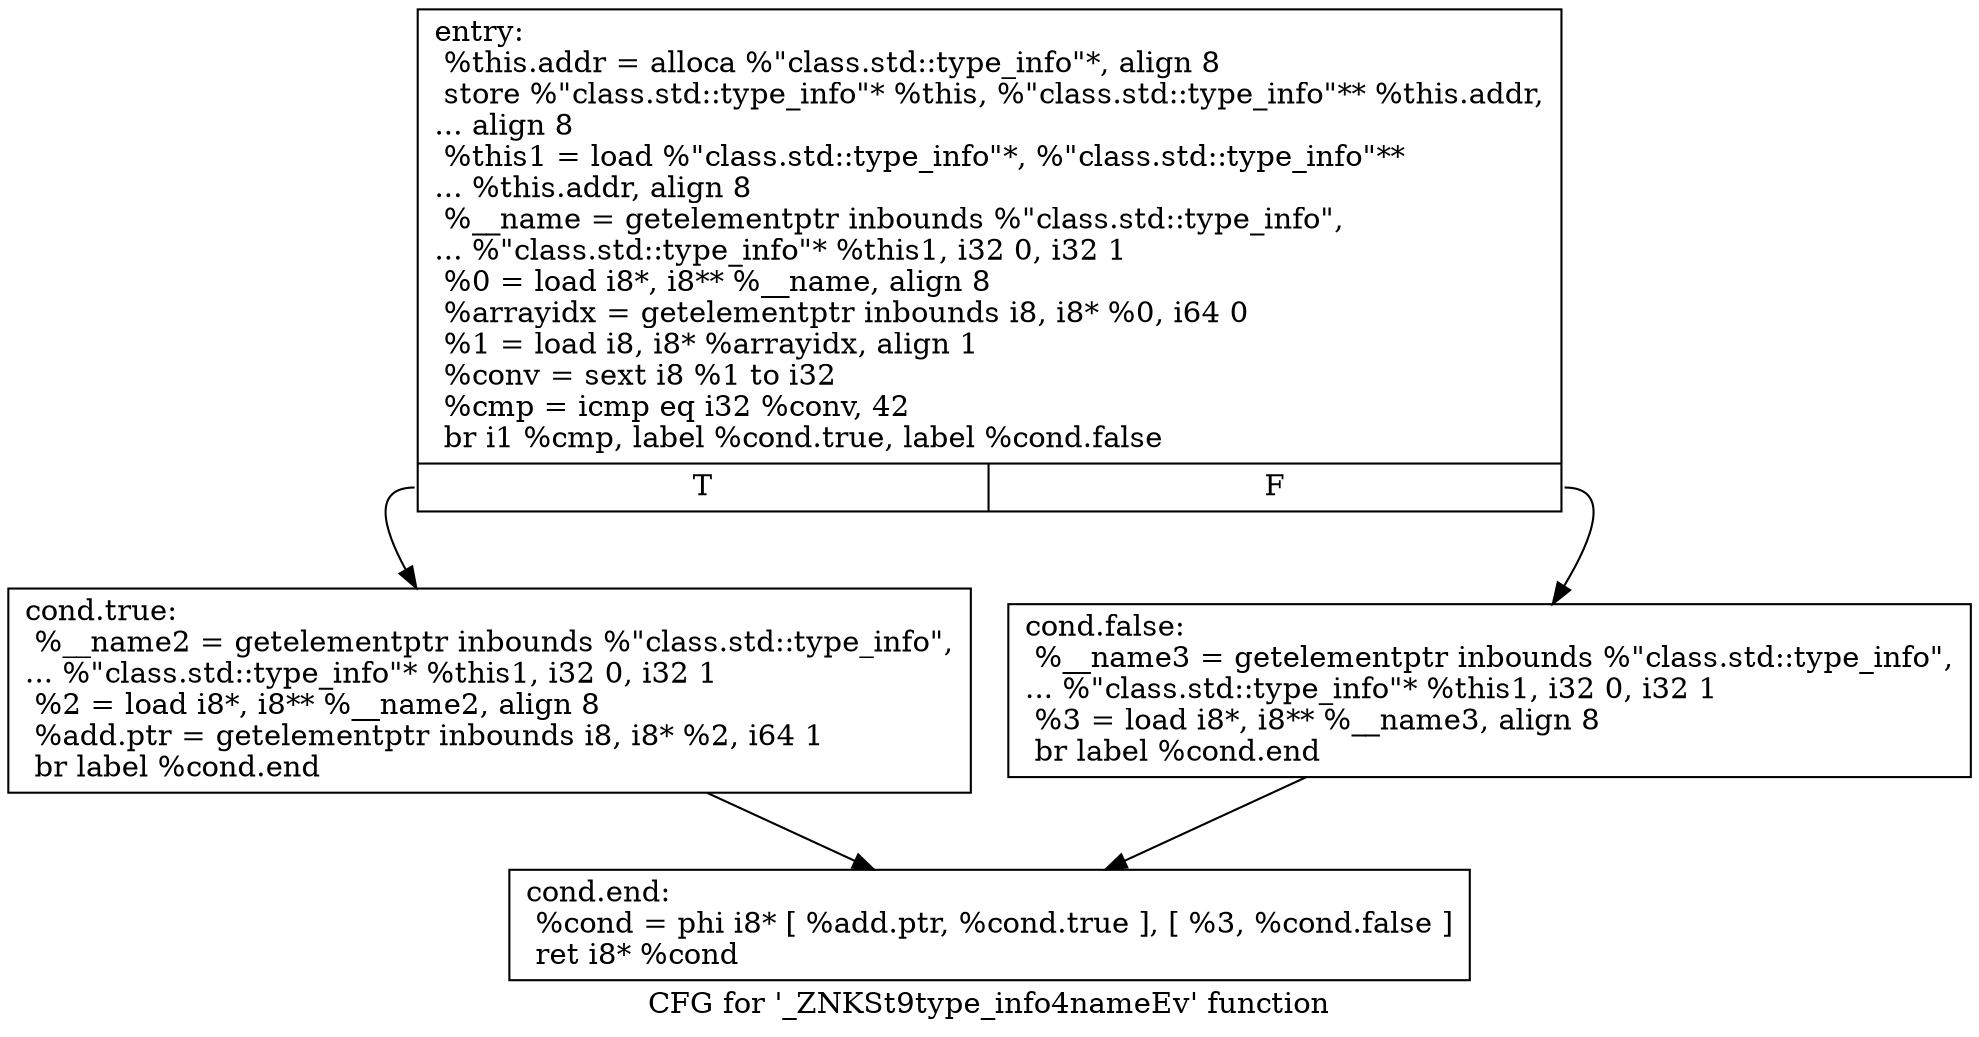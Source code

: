 digraph "CFG for '_ZNKSt9type_info4nameEv' function" {
	label="CFG for '_ZNKSt9type_info4nameEv' function";

	Node0x5e9a2a0 [shape=record,label="{entry:\l  %this.addr = alloca %\"class.std::type_info\"*, align 8\l  store %\"class.std::type_info\"* %this, %\"class.std::type_info\"** %this.addr,\l... align 8\l  %this1 = load %\"class.std::type_info\"*, %\"class.std::type_info\"**\l... %this.addr, align 8\l  %__name = getelementptr inbounds %\"class.std::type_info\",\l... %\"class.std::type_info\"* %this1, i32 0, i32 1\l  %0 = load i8*, i8** %__name, align 8\l  %arrayidx = getelementptr inbounds i8, i8* %0, i64 0\l  %1 = load i8, i8* %arrayidx, align 1\l  %conv = sext i8 %1 to i32\l  %cmp = icmp eq i32 %conv, 42\l  br i1 %cmp, label %cond.true, label %cond.false\l|{<s0>T|<s1>F}}"];
	Node0x5e9a2a0:s0 -> Node0x5e9a800;
	Node0x5e9a2a0:s1 -> Node0x5e9a8e0;
	Node0x5e9a800 [shape=record,label="{cond.true:                                        \l  %__name2 = getelementptr inbounds %\"class.std::type_info\",\l... %\"class.std::type_info\"* %this1, i32 0, i32 1\l  %2 = load i8*, i8** %__name2, align 8\l  %add.ptr = getelementptr inbounds i8, i8* %2, i64 1\l  br label %cond.end\l}"];
	Node0x5e9a800 -> Node0x5e9abc0;
	Node0x5e9a8e0 [shape=record,label="{cond.false:                                       \l  %__name3 = getelementptr inbounds %\"class.std::type_info\",\l... %\"class.std::type_info\"* %this1, i32 0, i32 1\l  %3 = load i8*, i8** %__name3, align 8\l  br label %cond.end\l}"];
	Node0x5e9a8e0 -> Node0x5e9abc0;
	Node0x5e9abc0 [shape=record,label="{cond.end:                                         \l  %cond = phi i8* [ %add.ptr, %cond.true ], [ %3, %cond.false ]\l  ret i8* %cond\l}"];
}
